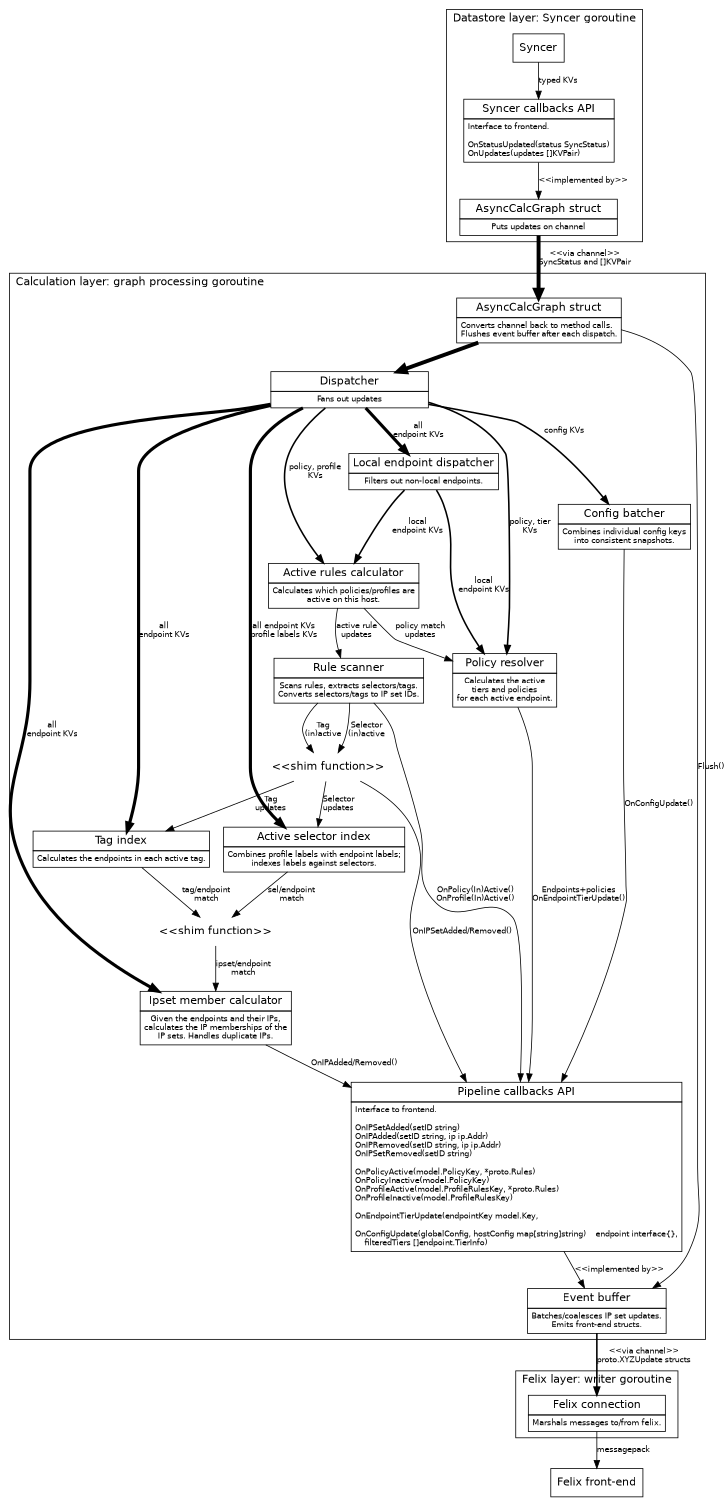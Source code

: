 digraph G {
size="7.5,10"
labeljust="l"
fontname=Helvetica;
node [fontname=Helvetica]
edge [fontname=Helvetica,fontsize=10]

    subgraph cluster0 {
    label="Datastore layer: Syncer goroutine";

        Syncer [shape=box]

        Syncer -> SyncerCallbacks [label="typed KVs"]

        SyncerCallbacks [label=<<table BORDER="0" CELLBORDER="1" CELLSPACING="0" CELLPADDING="4">
          <tr><td><font point-size="14">Syncer callbacks API</font></td></tr>
          <tr><td align="left"><font point-size="10">Interface to frontend.<BR ALIGN="LEFT"/>
<BR ALIGN="LEFT"/>
OnStatusUpdated(status SyncStatus)<BR ALIGN="LEFT"/>
OnUpdates(updates []KVPair)<BR ALIGN="LEFT"/>
</font></td></tr>
        </table>>, shape=none, margin=0];

        SyncerCallbacks -> AsyncCalcGraph [label="<<implemented by>>"]
    }

    AsyncCalcGraph [label=<<table BORDER="0" CELLBORDER="1" CELLSPACING="0" CELLPADDING="4">
      <tr><td WIDTH="200"><font point-size="14" >AsyncCalcGraph struct</font></td></tr>
      <tr><td><font point-size="10">Puts updates on channel</font></td></tr>
    </table>>, shape=none, margin=0]
    AsyncCalcGraph -> AsyncCalcGraph2 [label="<<via channel>>\nSyncStatus and []KVPair", penwidth=5]

    subgraph cluster1 {
    label="Calculation layer: graph processing goroutine";

        AsyncCalcGraph2 [label=<<table BORDER="0" CELLBORDER="1" CELLSPACING="0" CELLPADDING="4">
          <tr><td WIDTH="200"><font point-size="14" >AsyncCalcGraph struct</font></td></tr>
          <tr><td><font point-size="10">Converts channel back to method calls.<BR ALIGN="LEFT"/>Flushes event buffer after each dispatch.</font></td></tr>
        </table>>, shape=none, margin=0]
        AsyncCalcGraph2 -> Dispatcher [penwidth=5]
        AsyncCalcGraph2 -> EventBuffer [label="Flush()"]

        subgraph {
            /* Put some padding either side of the Dispatcher. */
            rank=same; nodepadding1; Dispatcher; nodepadding2;
            nodepadding1 [style=invisible,fixedsize=true,width=4]
            nodepadding2 [style=invisible,fixedsize=true,width=4]
            nodepadding1 -> Dispatcher [style=invis];
            Dispatcher -> nodepadding2 [style=invis];
        }

        Dispatcher [label=<<table BORDER="0" CELLBORDER="1" CELLSPACING="0" CELLPADDING="4">
          <tr><td WIDTH="200"><font point-size="14" >Dispatcher</font></td></tr>
          <tr><td><font point-size="10">Fans out updates</font></td></tr>
        </table>>, shape=none, margin=0]
        Dispatcher -> PolicyResolver [label="policy, tier\nKVs", penwidth=2]
        Dispatcher -> ActiveRulesCalc [label="policy, profile\nKVs", penwidth=2]
        Dispatcher -> ActiveSelIdx [label="all endpoint KVs\nprofile labels KVs", penwidth=4]

        Dispatcher -> LocalDispatcher [label="all\nendpoint KVs", penwidth=4];
        Dispatcher -> TagIndex [label="all\nendpoint KVs", penwidth=4];
        Dispatcher -> MemberCalc [label="all\nendpoint KVs", penwidth=4];
        Dispatcher -> ConfigBatcher [label="config KVs", penwidth=2];


        LocalDispatcher [label=<<table BORDER="0" CELLBORDER="1" CELLSPACING="0" CELLPADDING="4">
          <tr><td><font point-size="14">Local endpoint dispatcher</font></td></tr>
          <tr><td><font point-size="10">Filters out non-local endpoints.</font></td></tr>
        </table>>, shape=none, margin=0]
        LocalDispatcher -> ActiveRulesCalc [label="local\nendpoint KVs", penwidth=2];
        LocalDispatcher -> PolicyResolver [label="local\nendpoint KVs", penwidth=2]

        ConfigBatcher [label=<<table BORDER="0" CELLBORDER="1" CELLSPACING="0" CELLPADDING="4">
          <tr><td><font point-size="14">Config batcher</font></td></tr>
          <tr><td><font point-size="10">Combines individual config keys<BR ALIGN="LEFT"
                  />into consistent snapshots.</font></td></tr>
        </table>>, shape=none, margin=0]
        ConfigBatcher -> PipelineCallbacks [label="OnConfigUpdate()"]

        ActiveRulesCalc [label=<<table BORDER="0" CELLBORDER="1" CELLSPACING="0" CELLPADDING="4">
          <tr><td><font point-size="14">Active rules calculator</font></td></tr>
          <tr><td><font point-size="10">Calculates which policies/profiles are<br/>active on this host.</font></td></tr>
        </table>>, shape=none, margin=0];
        ActiveRulesCalc -> RuleScanner [label="active rule\nupdates"];
        ActiveRulesCalc -> PolicyResolver [label="policy match\nupdates"];

        ActiveSelIdx [label=<<table BORDER="0" CELLBORDER="1" CELLSPACING="0" CELLPADDING="4">
          <tr><td><font point-size="14">Active selector index</font></td></tr>
          <tr><td><font point-size="10">Combines profile labels with endpoint labels;<br/>indexes labels against selectors.</font></td></tr>
        </table>>, shape=none, margin=0];
        "<<shim function>>" [shape=none]
        ActiveSelIdx -> "<<shim function>>" [label="sel/endpoint\nmatch"];

        RuleScanner [label=<<table BORDER="0" CELLBORDER="1" CELLSPACING="0" CELLPADDING="4">
          <tr><td><font point-size="14">Rule scanner</font></td></tr>
          <tr><td><font point-size="10">Scans rules, extracts selectors/tags.<br/>Converts selectors/tags to IP set IDs.</font></td></tr>
        </table>>, shape=none, margin=0];

        PolicyResolver [label=<<table BORDER="0" CELLBORDER="1" CELLSPACING="0" CELLPADDING="4">
          <tr><td><font point-size="14">Policy resolver</font></td></tr>
          <tr><td><font point-size="10">Calculates the active<br/>tiers and policies<br/>for each active endpoint.</font></td></tr>
        </table>>, shape=none, margin=0];


        TagIndex [label=<<table BORDER="0" CELLBORDER="1" CELLSPACING="0" CELLPADDING="4">
          <tr><td><font point-size="14">Tag index</font></td></tr>
          <tr><td><font point-size="10">Calculates the endpoints in each active tag.</font></td></tr>
        </table>>, shape=none, margin=0];

        TagIndex -> "<<shim function>>" [label="tag/endpoint\nmatch"];
        "<<shim function>>" -> MemberCalc [label="ipset/endpoint\nmatch"];

        MemberCalc [label=<<table BORDER="0" CELLBORDER="1" CELLSPACING="0" CELLPADDING="4">
          <tr><td><font point-size="14">Ipset member calculator</font></td></tr>
          <tr><td><font point-size="10">Given the endpoints and their IPs,<br/>calculates the IP memberships of the<br/>IP sets. Handles duplicate IPs.</font></td></tr>
        </table>>, shape=none, margin=0];


        RuleScanner -> PipelineCallbacks [label="OnPolicy(In)Active()\nOnProfile(In)Active()"];

        RuleScannerShim [label="<<shim function>>", shape=none]
        RuleScanner -> RuleScannerShim [label="Selector\n(in)active"];
        RuleScannerShim -> ActiveSelIdx [label="Selector\nupdates"]
        RuleScannerShim -> PipelineCallbacks [label="OnIPSetAdded/Removed()"];

        RuleScanner -> RuleScannerShim [label="Tag\n(in)active"];
        RuleScannerShim -> TagIndex [label="Tag\nupdates"]


        MemberCalc -> PipelineCallbacks [label="OnIPAdded/Removed()"];
        PolicyResolver -> PipelineCallbacks [label="Endpoints+policies\nOnEndpointTierUpdate()"];

        PipelineCallbacks [label=<<table BORDER="0" CELLBORDER="1" CELLSPACING="0" CELLPADDING="4">
          <tr><td><font point-size="14">Pipeline callbacks API</font></td></tr>
          <tr><td align="left"><font point-size="10">Interface to frontend.<BR ALIGN="LEFT"/>
<BR ALIGN="LEFT"/>
OnIPSetAdded(setID string)<BR ALIGN="LEFT"/>
OnIPAdded(setID string, ip ip.Addr)<BR ALIGN="LEFT"/>
OnIPRemoved(setID string, ip ip.Addr)<BR ALIGN="LEFT"/>
OnIPSetRemoved(setID string)<BR ALIGN="LEFT"/>
<BR ALIGN="LEFT"/>
OnPolicyActive(model.PolicyKey, *proto.Rules)<BR ALIGN="LEFT"/>
OnPolicyInactive(model.PolicyKey)<BR ALIGN="LEFT"/>
OnProfileActive(model.ProfileRulesKey, *proto.Rules)<BR ALIGN="LEFT"/>
OnProfileInactive(model.ProfileRulesKey)<BR ALIGN="LEFT"/>
<BR ALIGN="LEFT"/>
OnEndpointTierUpdate(endpointKey model.Key,<BR ALIGN="LEFT"/>
<BR ALIGN="LEFT"/>
OnConfigUpdate(globalConfig, hostConfig map[string]string)
    endpoint interface{},<BR ALIGN="LEFT"/>
    filteredTiers []endpoint.TierInfo)<BR ALIGN="LEFT"/>
</font></td></tr>
        </table>>, shape=none, margin=0];

        PipelineCallbacks -> EventBuffer [label="<<implemented by>>"]

        EventBuffer [label=<<table BORDER="0" CELLBORDER="1" CELLSPACING="0" CELLPADDING="4">
          <tr><td><font point-size="14">Event buffer</font></td></tr>
          <tr><td><font point-size="10">Batches/coalesces IP set updates.<BR ALIGN="LEFT"/>Emits front-end structs.</font></td></tr>
        </table>>, shape=none, margin=0];
    }

    subgraph cluster2 {
    label="Felix layer: writer goroutine";
        FelixConnection [label=<<table BORDER="0" CELLBORDER="1" CELLSPACING="0" CELLPADDING="4">
          <tr><td><font point-size="14">Felix connection</font></td></tr>
          <tr><td><font point-size="10">Marshals messages to/from felix.</font></td></tr>
        </table>>, shape=none, margin=0];
    }


    EventBuffer -> FelixConnection [label="<<via channel>>\nproto.XYZUpdate structs", penwidth=2]
    FelixConnection -> Felix [label="messagepack"];
    Felix [shape=box, label="Felix front-end"];
}
